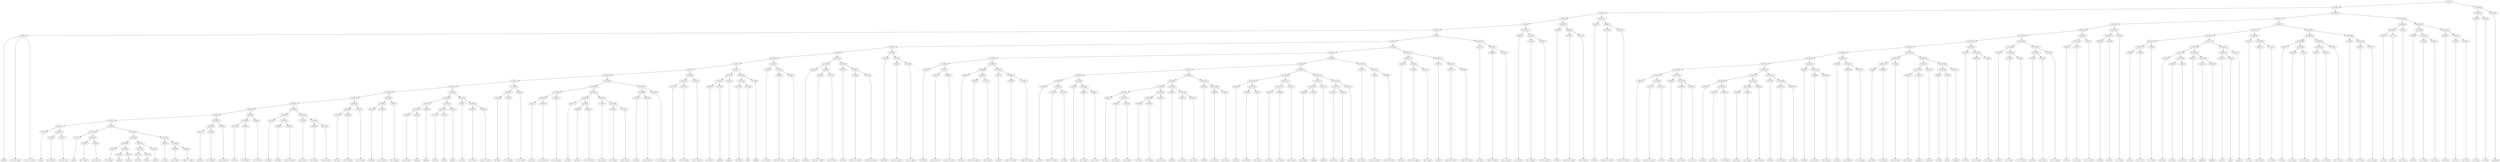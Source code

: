 digraph sample{
"L-543(0)"->"[Dis](0)"
"L-543(0)"->"[C  D  Dis  A](0)"
"L-543(0)"->"[C  D  Dis  A](1)"
"L3734(0)"->"[D](0)"
"L2423(0)"->"[D  Gis  B](0)"
"L2423(1)"->"[D  Gis  B](1)"
"L5158(23)"->"L2423(0)"
"L5158(23)"->"L2423(1)"
"L5158(22)"->"L3734(0)"
"L5158(22)"->"L5158(23)"
"L3734(1)"->"[D](1)"
"L2348(0)"->"[D  G  Ais](0)"
"L2348(1)"->"[D  G  Ais](1)"
"L5158(26)"->"L2348(0)"
"L5158(26)"->"L2348(1)"
"L5158(25)"->"L3734(1)"
"L5158(25)"->"L5158(26)"
"L2508(0)"->"[D  Fis  A](0)"
"L3158(0)"->"[rest](0)"
"L3158(1)"->"[rest](1)"
"L5158(30)"->"L3158(0)"
"L5158(30)"->"L3158(1)"
"L5158(29)"->"L2508(0)"
"L5158(29)"->"L5158(30)"
"L3521(0)"->"[D  E](0)"
"L4677(0)"->"[Fis](0)"
"L5158(32)"->"L3521(0)"
"L5158(32)"->"L4677(0)"
"L3158(2)"->"[rest](2)"
"L5158(31)"->"L5158(32)"
"L5158(31)"->"L3158(2)"
"L5158(28)"->"L5158(29)"
"L5158(28)"->"L5158(31)"
"L2854(0)"->"[G  A](0)"
"L2506(0)"->"[C  G  B](0)"
"L3604(0)"->"[Cis  D  G  B](0)"
"L5158(34)"->"L2506(0)"
"L5158(34)"->"L3604(0)"
"L5158(33)"->"L2854(0)"
"L5158(33)"->"L5158(34)"
"L5158(27)"->"L5158(28)"
"L5158(27)"->"L5158(33)"
"L5158(24)"->"L5158(25)"
"L5158(24)"->"L5158(27)"
"L5158(21)"->"L5158(22)"
"L5158(21)"->"L5158(24)"
"L3521(1)"->"[D  E](1)"
"L4344(0)"->"[C  D  Fis](0)"
"L5158(36)"->"L3521(1)"
"L5158(36)"->"L4344(0)"
"L4344(1)"->"[C  D  Fis](1)"
"L5158(35)"->"L5158(36)"
"L5158(35)"->"L4344(1)"
"L5158(20)"->"L5158(21)"
"L5158(20)"->"L5158(35)"
"L3521(2)"->"[D  E](2)"
"L4344(2)"->"[C  D  Fis](2)"
"L5158(38)"->"L3521(2)"
"L5158(38)"->"L4344(2)"
"L4344(3)"->"[C  D  Fis](3)"
"L5158(37)"->"L5158(38)"
"L5158(37)"->"L4344(3)"
"L5158(19)"->"L5158(20)"
"L5158(19)"->"L5158(37)"
"L4152(0)"->"[G  B](0)"
"L4094(0)"->"[D  B](0)"
"L3003(0)"->"[D  E  Fis  B](0)"
"L5158(41)"->"L4094(0)"
"L5158(41)"->"L3003(0)"
"L5158(40)"->"L4152(0)"
"L5158(40)"->"L5158(41)"
"L1476(0)"->"[D  G  A](0)"
"L3043(0)"->"[C  D  B](0)"
"L3143(0)"->"[Cis  D  B](0)"
"L5158(43)"->"L3043(0)"
"L5158(43)"->"L3143(0)"
"L5158(42)"->"L1476(0)"
"L5158(42)"->"L5158(43)"
"L5158(39)"->"L5158(40)"
"L5158(39)"->"L5158(42)"
"L5158(18)"->"L5158(19)"
"L5158(18)"->"L5158(39)"
"L3521(3)"->"[D  E](3)"
"L4344(4)"->"[C  D  Fis](4)"
"L5158(45)"->"L3521(3)"
"L5158(45)"->"L4344(4)"
"L4344(5)"->"[C  D  Fis](5)"
"L5158(44)"->"L5158(45)"
"L5158(44)"->"L4344(5)"
"L5158(17)"->"L5158(18)"
"L5158(17)"->"L5158(44)"
"L3521(4)"->"[D  E](4)"
"L4344(6)"->"[C  D  Fis](6)"
"L5158(47)"->"L3521(4)"
"L5158(47)"->"L4344(6)"
"L4344(7)"->"[C  D  Fis](7)"
"L5158(46)"->"L5158(47)"
"L5158(46)"->"L4344(7)"
"L5158(16)"->"L5158(17)"
"L5158(16)"->"L5158(46)"
"L4655(0)"->"[D  G  B](0)"
"L3158(3)"->"[rest](3)"
"L5158(51)"->"L4655(0)"
"L5158(51)"->"L3158(3)"
"L3158(4)"->"[rest](4)"
"L5158(50)"->"L5158(51)"
"L5158(50)"->"L3158(4)"
"L3521(5)"->"[D  E](5)"
"L4677(1)"->"[Fis](1)"
"L5158(53)"->"L3521(5)"
"L5158(53)"->"L4677(1)"
"L3158(5)"->"[rest](5)"
"L5158(52)"->"L5158(53)"
"L5158(52)"->"L3158(5)"
"L5158(49)"->"L5158(50)"
"L5158(49)"->"L5158(52)"
"L2854(1)"->"[G  A](1)"
"L2506(1)"->"[C  G  B](1)"
"L3604(1)"->"[Cis  D  G  B](1)"
"L5158(55)"->"L2506(1)"
"L5158(55)"->"L3604(1)"
"L5158(54)"->"L2854(1)"
"L5158(54)"->"L5158(55)"
"L5158(48)"->"L5158(49)"
"L5158(48)"->"L5158(54)"
"L5158(15)"->"L5158(16)"
"L5158(15)"->"L5158(48)"
"L3521(6)"->"[D  E](6)"
"L4344(8)"->"[C  D  Fis](8)"
"L5158(57)"->"L3521(6)"
"L5158(57)"->"L4344(8)"
"L4344(9)"->"[C  D  Fis](9)"
"L5158(56)"->"L5158(57)"
"L5158(56)"->"L4344(9)"
"L5158(14)"->"L5158(15)"
"L5158(14)"->"L5158(56)"
"L3521(7)"->"[D  E](7)"
"L4344(10)"->"[C  D  Fis](10)"
"L5158(61)"->"L3521(7)"
"L5158(61)"->"L4344(10)"
"L4344(11)"->"[C  D  Fis](11)"
"L5158(60)"->"L5158(61)"
"L5158(60)"->"L4344(11)"
"L4152(1)"->"[G  B](1)"
"L4094(1)"->"[D  B](1)"
"L3003(1)"->"[D  E  Fis  B](1)"
"L5158(64)"->"L4094(1)"
"L5158(64)"->"L3003(1)"
"L5158(63)"->"L4152(1)"
"L5158(63)"->"L5158(64)"
"L1476(1)"->"[D  G  A](1)"
"L3043(1)"->"[C  D  B](1)"
"L3143(1)"->"[Cis  D  B](1)"
"L5158(66)"->"L3043(1)"
"L5158(66)"->"L3143(1)"
"L5158(65)"->"L1476(1)"
"L5158(65)"->"L5158(66)"
"L5158(62)"->"L5158(63)"
"L5158(62)"->"L5158(65)"
"L5158(59)"->"L5158(60)"
"L5158(59)"->"L5158(62)"
"L3521(8)"->"[D  E](8)"
"L4344(12)"->"[C  D  Fis](12)"
"L5158(68)"->"L3521(8)"
"L5158(68)"->"L4344(12)"
"L4344(13)"->"[C  D  Fis](13)"
"L5158(67)"->"L5158(68)"
"L5158(67)"->"L4344(13)"
"L5158(58)"->"L5158(59)"
"L5158(58)"->"L5158(67)"
"L5158(13)"->"L5158(14)"
"L5158(13)"->"L5158(58)"
"L3521(9)"->"[D  E](9)"
"L4344(14)"->"[C  D  Fis](14)"
"L5158(70)"->"L3521(9)"
"L5158(70)"->"L4344(14)"
"L4344(15)"->"[C  D  Fis](15)"
"L5158(69)"->"L5158(70)"
"L5158(69)"->"L4344(15)"
"L5158(12)"->"L5158(13)"
"L5158(12)"->"L5158(69)"
"L4655(1)"->"[D  G  B](1)"
"L3158(6)"->"[rest](6)"
"L5158(73)"->"L4655(1)"
"L5158(73)"->"L3158(6)"
"L3158(7)"->"[rest](7)"
"L5158(72)"->"L5158(73)"
"L5158(72)"->"L3158(7)"
"L5151(0)"->"[Fis  G](0)"
"L-1946(0)"->"[A](0)"
"L5158(75)"->"L5151(0)"
"L5158(75)"->"L-1946(0)"
"L3158(8)"->"[rest](8)"
"L5158(74)"->"L5158(75)"
"L5158(74)"->"L3158(8)"
"L5158(71)"->"L5158(72)"
"L5158(71)"->"L5158(74)"
"L5158(11)"->"L5158(12)"
"L5158(11)"->"L5158(71)"
"L3534(0)"->"[E  G  B](0)"
"L5096(0)"->"[E  Fis  G  B](0)"
"L5096(1)"->"[E  Fis  G  B](1)"
"L5116(0)"->"L5096(0)"
"L5116(0)"->"L5096(1)"
"L5158(76)"->"L3534(0)"
"L5158(76)"->"L5116(0)"
"L5158(10)"->"L5158(11)"
"L5158(10)"->"L5158(76)"
"L4857(0)"->"[E  B](0)"
"L5018(0)"->"[Dis  Fis  A  B](0)"
"L5017(0)"->"[Fis  A  B](0)"
"L5080(0)"->"L5018(0)"
"L5080(0)"->"L5017(0)"
"L5158(78)"->"L4857(0)"
"L5158(78)"->"L5080(0)"
"L4857(1)"->"[E  B](1)"
"L5018(1)"->"[Dis  Fis  A  B](1)"
"L5018(2)"->"[Dis  Fis  A  B](2)"
"L5080(1)"->"L5018(1)"
"L5080(1)"->"L5018(2)"
"L5158(79)"->"L4857(1)"
"L5158(79)"->"L5080(1)"
"L5158(77)"->"L5158(78)"
"L5158(77)"->"L5158(79)"
"L5158(9)"->"L5158(10)"
"L5158(9)"->"L5158(77)"
"L4201(0)"->"[Dis  E](0)"
"L5096(2)"->"[E  Fis  G  B](2)"
"L4974(0)"->"[E  G  A  B](0)"
"L5116(1)"->"L5096(2)"
"L5116(1)"->"L4974(0)"
"L5158(80)"->"L4201(0)"
"L5158(80)"->"L5116(1)"
"L5158(8)"->"L5158(9)"
"L5158(8)"->"L5158(80)"
"L4581(0)"->"[C  E  B](0)"
"L4974(1)"->"[E  G  A  B](1)"
"L5096(3)"->"[E  Fis  G  B](3)"
"L5116(2)"->"L4974(1)"
"L5116(2)"->"L5096(3)"
"L5158(84)"->"L4581(0)"
"L5158(84)"->"L5116(2)"
"L4857(2)"->"[E  B](2)"
"L5018(3)"->"[Dis  Fis  A  B](3)"
"L5017(1)"->"[Fis  A  B](1)"
"L5080(2)"->"L5018(3)"
"L5080(2)"->"L5017(1)"
"L5158(86)"->"L4857(2)"
"L5158(86)"->"L5080(2)"
"L4857(3)"->"[E  B](3)"
"L5018(4)"->"[Dis  Fis  A  B](4)"
"L5018(5)"->"[Dis  Fis  A  B](5)"
"L5080(3)"->"L5018(4)"
"L5080(3)"->"L5018(5)"
"L5158(87)"->"L4857(3)"
"L5158(87)"->"L5080(3)"
"L5158(85)"->"L5158(86)"
"L5158(85)"->"L5158(87)"
"L5158(83)"->"L5158(84)"
"L5158(83)"->"L5158(85)"
"L1948(0)"->"[E  G](0)"
"L4714(0)"->"[Dis  E  Fis  A](0)"
"L2133(0)"->"[C  D](0)"
"L5158(93)"->"L4714(0)"
"L5158(93)"->"L2133(0)"
"L5158(92)"->"L1948(0)"
"L5158(92)"->"L5158(93)"
"L4094(2)"->"[D  B](2)"
"L2869(0)"->"[C  D  A](0)"
"L2869(1)"->"[C  D  A](1)"
"L5158(95)"->"L2869(0)"
"L5158(95)"->"L2869(1)"
"L5158(94)"->"L4094(2)"
"L5158(94)"->"L5158(95)"
"L5158(91)"->"L5158(92)"
"L5158(91)"->"L5158(94)"
"L2854(2)"->"[G  A](2)"
"L4655(2)"->"[D  G  B](2)"
"L4655(3)"->"[D  G  B](3)"
"L5158(100)"->"L4655(2)"
"L5158(100)"->"L4655(3)"
"L5158(99)"->"L2854(2)"
"L5158(99)"->"L5158(100)"
"L4349(0)"->"[Cis  D](0)"
"L2869(2)"->"[C  D  A](2)"
"L5158(102)"->"L4349(0)"
"L5158(102)"->"L2869(2)"
"L2508(1)"->"[D  Fis  A](1)"
"L5158(101)"->"L5158(102)"
"L5158(101)"->"L2508(1)"
"L5158(98)"->"L5158(99)"
"L5158(98)"->"L5158(101)"
"L4152(2)"->"[G  B](2)"
"L4655(4)"->"[D  G  B](4)"
"L4655(5)"->"[D  G  B](5)"
"L5158(104)"->"L4655(4)"
"L5158(104)"->"L4655(5)"
"L5158(103)"->"L4152(2)"
"L5158(103)"->"L5158(104)"
"L5158(97)"->"L5158(98)"
"L5158(97)"->"L5158(103)"
"L4094(3)"->"[D  B](3)"
"L2869(3)"->"[C  D  A](3)"
"L2869(4)"->"[C  D  A](4)"
"L5158(106)"->"L2869(3)"
"L5158(106)"->"L2869(4)"
"L5158(105)"->"L4094(3)"
"L5158(105)"->"L5158(106)"
"L5158(96)"->"L5158(97)"
"L5158(96)"->"L5158(105)"
"L5158(90)"->"L5158(91)"
"L5158(90)"->"L5158(96)"
"L2854(3)"->"[G  A](3)"
"L4655(6)"->"[D  G  B](6)"
"L4655(7)"->"[D  G  B](7)"
"L5158(110)"->"L4655(6)"
"L5158(110)"->"L4655(7)"
"L5158(109)"->"L2854(3)"
"L5158(109)"->"L5158(110)"
"L4349(1)"->"[Cis  D](1)"
"L2869(5)"->"[C  D  A](5)"
"L5158(112)"->"L4349(1)"
"L5158(112)"->"L2869(5)"
"L2508(2)"->"[D  Fis  A](2)"
"L5158(111)"->"L5158(112)"
"L5158(111)"->"L2508(2)"
"L5158(108)"->"L5158(109)"
"L5158(108)"->"L5158(111)"
"L4655(8)"->"[D  G  B](8)"
"L3158(9)"->"[rest](9)"
"L5158(115)"->"L4655(8)"
"L5158(115)"->"L3158(9)"
"L3158(10)"->"[rest](10)"
"L5158(114)"->"L5158(115)"
"L5158(114)"->"L3158(10)"
"L5151(1)"->"[Fis  G](1)"
"L-1946(1)"->"[A](1)"
"L5158(117)"->"L5151(1)"
"L5158(117)"->"L-1946(1)"
"L3158(11)"->"[rest](11)"
"L5158(116)"->"L5158(117)"
"L5158(116)"->"L3158(11)"
"L5158(113)"->"L5158(114)"
"L5158(113)"->"L5158(116)"
"L5158(107)"->"L5158(108)"
"L5158(107)"->"L5158(113)"
"L5158(89)"->"L5158(90)"
"L5158(89)"->"L5158(107)"
"L3534(1)"->"[E  G  B](1)"
"L5096(4)"->"[E  Fis  G  B](4)"
"L5096(5)"->"[E  Fis  G  B](5)"
"L5116(3)"->"L5096(4)"
"L5116(3)"->"L5096(5)"
"L5158(118)"->"L3534(1)"
"L5158(118)"->"L5116(3)"
"L5158(88)"->"L5158(89)"
"L5158(88)"->"L5158(118)"
"L5158(82)"->"L5158(83)"
"L5158(82)"->"L5158(88)"
"L4857(4)"->"[E  B](4)"
"L5018(6)"->"[Dis  Fis  A  B](6)"
"L5017(2)"->"[Fis  A  B](2)"
"L5080(4)"->"L5018(6)"
"L5080(4)"->"L5017(2)"
"L5158(120)"->"L4857(4)"
"L5158(120)"->"L5080(4)"
"L4857(5)"->"[E  B](5)"
"L5018(7)"->"[Dis  Fis  A  B](7)"
"L5018(8)"->"[Dis  Fis  A  B](8)"
"L5080(5)"->"L5018(7)"
"L5080(5)"->"L5018(8)"
"L5158(121)"->"L4857(5)"
"L5158(121)"->"L5080(5)"
"L5158(119)"->"L5158(120)"
"L5158(119)"->"L5158(121)"
"L5158(81)"->"L5158(82)"
"L5158(81)"->"L5158(119)"
"L5158(7)"->"L5158(8)"
"L5158(7)"->"L5158(81)"
"L4201(1)"->"[Dis  E](1)"
"L5096(6)"->"[E  Fis  G  B](6)"
"L4974(2)"->"[E  G  A  B](2)"
"L5116(4)"->"L5096(6)"
"L5116(4)"->"L4974(2)"
"L5158(122)"->"L4201(1)"
"L5158(122)"->"L5116(4)"
"L5158(6)"->"L5158(7)"
"L5158(6)"->"L5158(122)"
"L5158(5)"->"L-543(0)"
"L5158(5)"->"L5158(6)"
"L4581(1)"->"[C  E  B](1)"
"L4974(3)"->"[E  G  A  B](3)"
"L5096(7)"->"[E  Fis  G  B](7)"
"L5116(5)"->"L4974(3)"
"L5116(5)"->"L5096(7)"
"L5158(123)"->"L4581(1)"
"L5158(123)"->"L5116(5)"
"L5158(4)"->"L5158(5)"
"L5158(4)"->"L5158(123)"
"L4857(6)"->"[E  B](6)"
"L5018(9)"->"[Dis  Fis  A  B](9)"
"L5017(3)"->"[Fis  A  B](3)"
"L5080(6)"->"L5018(9)"
"L5080(6)"->"L5017(3)"
"L5158(124)"->"L4857(6)"
"L5158(124)"->"L5080(6)"
"L5158(3)"->"L5158(4)"
"L5158(3)"->"L5158(124)"
"L4857(7)"->"[E  B](7)"
"L5018(10)"->"[Dis  Fis  A  B](10)"
"L5018(11)"->"[Dis  Fis  A  B](11)"
"L5080(7)"->"L5018(10)"
"L5080(7)"->"L5018(11)"
"L5158(125)"->"L4857(7)"
"L5158(125)"->"L5080(7)"
"L5158(2)"->"L5158(3)"
"L5158(2)"->"L5158(125)"
"L1948(1)"->"[E  G](1)"
"L4714(1)"->"[Dis  E  Fis  A](1)"
"L2133(1)"->"[C  D](1)"
"L5158(138)"->"L4714(1)"
"L5158(138)"->"L2133(1)"
"L5158(137)"->"L1948(1)"
"L5158(137)"->"L5158(138)"
"L4094(4)"->"[D  B](4)"
"L2869(6)"->"[C  D  A](6)"
"L2869(7)"->"[C  D  A](7)"
"L5158(140)"->"L2869(6)"
"L5158(140)"->"L2869(7)"
"L5158(139)"->"L4094(4)"
"L5158(139)"->"L5158(140)"
"L5158(136)"->"L5158(137)"
"L5158(136)"->"L5158(139)"
"L2854(4)"->"[G  A](4)"
"L4655(9)"->"[D  G  B](9)"
"L4655(10)"->"[D  G  B](10)"
"L5158(144)"->"L4655(9)"
"L5158(144)"->"L4655(10)"
"L5158(143)"->"L2854(4)"
"L5158(143)"->"L5158(144)"
"L4349(2)"->"[Cis  D](2)"
"L2869(8)"->"[C  D  A](8)"
"L5158(146)"->"L4349(2)"
"L5158(146)"->"L2869(8)"
"L2508(3)"->"[D  Fis  A](3)"
"L5158(145)"->"L5158(146)"
"L5158(145)"->"L2508(3)"
"L5158(142)"->"L5158(143)"
"L5158(142)"->"L5158(145)"
"L4152(3)"->"[G  B](3)"
"L4655(11)"->"[D  G  B](11)"
"L4655(12)"->"[D  G  B](12)"
"L5158(148)"->"L4655(11)"
"L5158(148)"->"L4655(12)"
"L5158(147)"->"L4152(3)"
"L5158(147)"->"L5158(148)"
"L5158(141)"->"L5158(142)"
"L5158(141)"->"L5158(147)"
"L5158(135)"->"L5158(136)"
"L5158(135)"->"L5158(141)"
"L4094(5)"->"[D  B](5)"
"L2869(9)"->"[C  D  A](9)"
"L2869(10)"->"[C  D  A](10)"
"L5158(150)"->"L2869(9)"
"L5158(150)"->"L2869(10)"
"L5158(149)"->"L4094(5)"
"L5158(149)"->"L5158(150)"
"L5158(134)"->"L5158(135)"
"L5158(134)"->"L5158(149)"
"L2854(5)"->"[G  A](5)"
"L4655(13)"->"[D  G  B](13)"
"L4655(14)"->"[D  G  B](14)"
"L5158(152)"->"L4655(13)"
"L5158(152)"->"L4655(14)"
"L5158(151)"->"L2854(5)"
"L5158(151)"->"L5158(152)"
"L5158(133)"->"L5158(134)"
"L5158(133)"->"L5158(151)"
"L4349(3)"->"[Cis  D](3)"
"L2869(11)"->"[C  D  A](11)"
"L5158(155)"->"L4349(3)"
"L5158(155)"->"L2869(11)"
"L2508(4)"->"[D  Fis  A](4)"
"L5158(154)"->"L5158(155)"
"L5158(154)"->"L2508(4)"
"L4655(15)"->"[D  G  B](15)"
"L3158(12)"->"[rest](12)"
"L5158(158)"->"L4655(15)"
"L5158(158)"->"L3158(12)"
"L3158(13)"->"[rest](13)"
"L5158(157)"->"L5158(158)"
"L5158(157)"->"L3158(13)"
"L2854(6)"->"[G  A](6)"
"L1700(0)"->"[G](0)"
"L5158(160)"->"L2854(6)"
"L5158(160)"->"L1700(0)"
"L3158(14)"->"[rest](14)"
"L5158(159)"->"L5158(160)"
"L5158(159)"->"L3158(14)"
"L5158(156)"->"L5158(157)"
"L5158(156)"->"L5158(159)"
"L5158(153)"->"L5158(154)"
"L5158(153)"->"L5158(156)"
"L5158(132)"->"L5158(133)"
"L5158(132)"->"L5158(153)"
"L3371(0)"->"[F  G](0)"
"L4655(16)"->"[D  G  B](16)"
"L3733(0)"->"[F  G  B](0)"
"L5158(162)"->"L4655(16)"
"L5158(162)"->"L3733(0)"
"L5158(161)"->"L3371(0)"
"L5158(161)"->"L5158(162)"
"L5158(131)"->"L5158(132)"
"L5158(131)"->"L5158(161)"
"L3023(0)"->"[C  E](0)"
"L1945(0)"->"[C  E  G](0)"
"L134(0)"->"[C  E  F  G](0)"
"L5158(165)"->"L1945(0)"
"L5158(165)"->"L134(0)"
"L5158(164)"->"L3023(0)"
"L5158(164)"->"L5158(165)"
"L2302(0)"->"[D  F](0)"
"L3733(1)"->"[F  G  B](1)"
"L5158(167)"->"L2302(0)"
"L5158(167)"->"L3733(1)"
"L2746(0)"->"[D  F  G  B](0)"
"L5158(166)"->"L5158(167)"
"L5158(166)"->"L2746(0)"
"L5158(163)"->"L5158(164)"
"L5158(163)"->"L5158(166)"
"L5158(130)"->"L5158(131)"
"L5158(130)"->"L5158(163)"
"L1948(2)"->"[E  G](2)"
"L1945(1)"->"[C  E  G](1)"
"L5158(169)"->"L1948(2)"
"L5158(169)"->"L1945(1)"
"L3307(0)"->"[C  E  G  A](0)"
"L5158(168)"->"L5158(169)"
"L5158(168)"->"L3307(0)"
"L5158(129)"->"L5158(130)"
"L5158(129)"->"L5158(168)"
"L4616(0)"->"[F  A](0)"
"L3173(0)"->"[C  A](0)"
"L5158(171)"->"L4616(0)"
"L5158(171)"->"L3173(0)"
"L4327(0)"->"[C  F  A](0)"
"L5158(170)"->"L5158(171)"
"L5158(170)"->"L4327(0)"
"L5158(128)"->"L5158(129)"
"L5158(128)"->"L5158(170)"
"L1948(3)"->"[E  G](3)"
"L1945(2)"->"[C  E  G](2)"
"L5158(176)"->"L1948(3)"
"L5158(176)"->"L1945(2)"
"L2309(0)"->"[C  G  A](0)"
"L5158(175)"->"L5158(176)"
"L5158(175)"->"L2309(0)"
"L5151(2)"->"[Fis  G](2)"
"L1948(4)"->"[E  G](4)"
"L2962(0)"->"[D  F  B](0)"
"L5158(180)"->"L1948(4)"
"L5158(180)"->"L2962(0)"
"L5158(179)"->"L5151(2)"
"L5158(179)"->"L5158(180)"
"L3023(1)"->"[C  E](1)"
"L3158(15)"->"[rest](15)"
"L3158(16)"->"[rest](16)"
"L5158(182)"->"L3158(15)"
"L5158(182)"->"L3158(16)"
"L5158(181)"->"L3023(1)"
"L5158(181)"->"L5158(182)"
"L5158(178)"->"L5158(179)"
"L5158(178)"->"L5158(181)"
"L2854(7)"->"[G  A](7)"
"L1700(1)"->"[G](1)"
"L5158(184)"->"L2854(7)"
"L5158(184)"->"L1700(1)"
"L3158(17)"->"[rest](17)"
"L5158(183)"->"L5158(184)"
"L5158(183)"->"L3158(17)"
"L5158(177)"->"L5158(178)"
"L5158(177)"->"L5158(183)"
"L5158(174)"->"L5158(175)"
"L5158(174)"->"L5158(177)"
"L3371(1)"->"[F  G](1)"
"L4655(17)"->"[D  G  B](17)"
"L3733(2)"->"[F  G  B](2)"
"L5158(186)"->"L4655(17)"
"L5158(186)"->"L3733(2)"
"L5158(185)"->"L3371(1)"
"L5158(185)"->"L5158(186)"
"L5158(173)"->"L5158(174)"
"L5158(173)"->"L5158(185)"
"L3023(2)"->"[C  E](2)"
"L1945(3)"->"[C  E  G](3)"
"L134(1)"->"[C  E  F  G](1)"
"L5158(190)"->"L1945(3)"
"L5158(190)"->"L134(1)"
"L5158(189)"->"L3023(2)"
"L5158(189)"->"L5158(190)"
"L2302(1)"->"[D  F](1)"
"L3733(3)"->"[F  G  B](3)"
"L5158(192)"->"L2302(1)"
"L5158(192)"->"L3733(3)"
"L2746(1)"->"[D  F  G  B](1)"
"L5158(191)"->"L5158(192)"
"L5158(191)"->"L2746(1)"
"L5158(188)"->"L5158(189)"
"L5158(188)"->"L5158(191)"
"L1948(5)"->"[E  G](5)"
"L1945(4)"->"[C  E  G](4)"
"L3307(1)"->"[C  E  G  A](1)"
"L5158(194)"->"L1945(4)"
"L5158(194)"->"L3307(1)"
"L5158(193)"->"L1948(5)"
"L5158(193)"->"L5158(194)"
"L5158(187)"->"L5158(188)"
"L5158(187)"->"L5158(193)"
"L5158(172)"->"L5158(173)"
"L5158(172)"->"L5158(187)"
"L5158(127)"->"L5158(128)"
"L5158(127)"->"L5158(172)"
"L4616(1)"->"[F  A](1)"
"L3173(1)"->"[C  A](1)"
"L5158(197)"->"L4616(1)"
"L5158(197)"->"L3173(1)"
"L4327(1)"->"[C  F  A](1)"
"L5158(196)"->"L5158(197)"
"L5158(196)"->"L4327(1)"
"L1948(6)"->"[E  G](6)"
"L1945(5)"->"[C  E  G](5)"
"L2309(1)"->"[C  G  A](1)"
"L5158(200)"->"L1945(5)"
"L5158(200)"->"L2309(1)"
"L5158(199)"->"L1948(6)"
"L5158(199)"->"L5158(200)"
"L5151(3)"->"[Fis  G](3)"
"L1948(7)"->"[E  G](7)"
"L2962(1)"->"[D  F  B](1)"
"L5158(202)"->"L1948(7)"
"L5158(202)"->"L2962(1)"
"L5158(201)"->"L5151(3)"
"L5158(201)"->"L5158(202)"
"L5158(198)"->"L5158(199)"
"L5158(198)"->"L5158(201)"
"L5158(195)"->"L5158(196)"
"L5158(195)"->"L5158(198)"
"L5158(126)"->"L5158(127)"
"L5158(126)"->"L5158(195)"
"L5158(1)"->"L5158(2)"
"L5158(1)"->"L5158(126)"
"L3023(3)"->"[C  E](3)"
"L3023(4)"->"[C  E](4)"
"L5158(204)"->"L3023(3)"
"L5158(204)"->"L3023(4)"
"L3158(18)"->"[rest](18)"
"L5158(203)"->"L5158(204)"
"L5158(203)"->"L3158(18)"
"L5158(0)"->"L5158(1)"
"L5158(0)"->"L5158(203)"
{rank = min; "L5158(0)"}
{rank = same; "L5158(1)"; "L5158(203)";}
{rank = same; "L5158(2)"; "L5158(126)"; "L5158(204)"; "L3158(18)";}
{rank = same; "L5158(3)"; "L5158(125)"; "L5158(127)"; "L5158(195)"; "L3023(3)"; "L3023(4)";}
{rank = same; "L5158(4)"; "L5158(124)"; "L4857(7)"; "L5080(7)"; "L5158(128)"; "L5158(172)"; "L5158(196)"; "L5158(198)";}
{rank = same; "L5158(5)"; "L5158(123)"; "L4857(6)"; "L5080(6)"; "L5018(10)"; "L5018(11)"; "L5158(129)"; "L5158(170)"; "L5158(173)"; "L5158(187)"; "L5158(197)"; "L4327(1)"; "L5158(199)"; "L5158(201)";}
{rank = same; "L-543(0)"; "L5158(6)"; "L4581(1)"; "L5116(5)"; "L5018(9)"; "L5017(3)"; "L5158(130)"; "L5158(168)"; "L5158(171)"; "L4327(0)"; "L5158(174)"; "L5158(185)"; "L5158(188)"; "L5158(193)"; "L4616(1)"; "L3173(1)"; "L1948(6)"; "L5158(200)"; "L5151(3)"; "L5158(202)";}
{rank = same; "L5158(7)"; "L5158(122)"; "L4974(3)"; "L5096(7)"; "L5158(131)"; "L5158(163)"; "L5158(169)"; "L3307(0)"; "L4616(0)"; "L3173(0)"; "L5158(175)"; "L5158(177)"; "L3371(1)"; "L5158(186)"; "L5158(189)"; "L5158(191)"; "L1948(5)"; "L5158(194)"; "L1945(5)"; "L2309(1)"; "L1948(7)"; "L2962(1)";}
{rank = same; "L5158(8)"; "L5158(81)"; "L4201(1)"; "L5116(4)"; "L5158(132)"; "L5158(161)"; "L5158(164)"; "L5158(166)"; "L1948(2)"; "L1945(1)"; "L5158(176)"; "L2309(0)"; "L5158(178)"; "L5158(183)"; "L4655(17)"; "L3733(2)"; "L3023(2)"; "L5158(190)"; "L5158(192)"; "L2746(1)"; "L1945(4)"; "L3307(1)";}
{rank = same; "L5158(9)"; "L5158(80)"; "L5158(82)"; "L5158(119)"; "L5096(6)"; "L4974(2)"; "L5158(133)"; "L5158(153)"; "L3371(0)"; "L5158(162)"; "L3023(0)"; "L5158(165)"; "L5158(167)"; "L2746(0)"; "L1948(3)"; "L1945(2)"; "L5158(179)"; "L5158(181)"; "L5158(184)"; "L3158(17)"; "L1945(3)"; "L134(1)"; "L2302(1)"; "L3733(3)";}
{rank = same; "L5158(10)"; "L5158(77)"; "L4201(0)"; "L5116(1)"; "L5158(83)"; "L5158(88)"; "L5158(120)"; "L5158(121)"; "L5158(134)"; "L5158(151)"; "L5158(154)"; "L5158(156)"; "L4655(16)"; "L3733(0)"; "L1945(0)"; "L134(0)"; "L2302(0)"; "L3733(1)"; "L5151(2)"; "L5158(180)"; "L3023(1)"; "L5158(182)"; "L2854(7)"; "L1700(1)";}
{rank = same; "L5158(11)"; "L5158(76)"; "L5158(78)"; "L5158(79)"; "L5096(2)"; "L4974(0)"; "L5158(84)"; "L5158(85)"; "L5158(89)"; "L5158(118)"; "L4857(4)"; "L5080(4)"; "L4857(5)"; "L5080(5)"; "L5158(135)"; "L5158(149)"; "L2854(5)"; "L5158(152)"; "L5158(155)"; "L2508(4)"; "L5158(157)"; "L5158(159)"; "L1948(4)"; "L2962(0)"; "L3158(15)"; "L3158(16)";}
{rank = same; "L5158(12)"; "L5158(71)"; "L3534(0)"; "L5116(0)"; "L4857(0)"; "L5080(0)"; "L4857(1)"; "L5080(1)"; "L4581(0)"; "L5116(2)"; "L5158(86)"; "L5158(87)"; "L5158(90)"; "L5158(107)"; "L3534(1)"; "L5116(3)"; "L5018(6)"; "L5017(2)"; "L5018(7)"; "L5018(8)"; "L5158(136)"; "L5158(141)"; "L4094(5)"; "L5158(150)"; "L4655(13)"; "L4655(14)"; "L4349(3)"; "L2869(11)"; "L5158(158)"; "L3158(13)"; "L5158(160)"; "L3158(14)";}
{rank = same; "L5158(13)"; "L5158(69)"; "L5158(72)"; "L5158(74)"; "L5096(0)"; "L5096(1)"; "L5018(0)"; "L5017(0)"; "L5018(1)"; "L5018(2)"; "L4974(1)"; "L5096(3)"; "L4857(2)"; "L5080(2)"; "L4857(3)"; "L5080(3)"; "L5158(91)"; "L5158(96)"; "L5158(108)"; "L5158(113)"; "L5096(4)"; "L5096(5)"; "L5158(137)"; "L5158(139)"; "L5158(142)"; "L5158(147)"; "L2869(9)"; "L2869(10)"; "L4655(15)"; "L3158(12)"; "L2854(6)"; "L1700(0)";}
{rank = same; "L5158(14)"; "L5158(58)"; "L5158(70)"; "L4344(15)"; "L5158(73)"; "L3158(7)"; "L5158(75)"; "L3158(8)"; "L5018(3)"; "L5017(1)"; "L5018(4)"; "L5018(5)"; "L5158(92)"; "L5158(94)"; "L5158(97)"; "L5158(105)"; "L5158(109)"; "L5158(111)"; "L5158(114)"; "L5158(116)"; "L1948(1)"; "L5158(138)"; "L4094(4)"; "L5158(140)"; "L5158(143)"; "L5158(145)"; "L4152(3)"; "L5158(148)";}
{rank = same; "L5158(15)"; "L5158(56)"; "L5158(59)"; "L5158(67)"; "L3521(9)"; "L4344(14)"; "L4655(1)"; "L3158(6)"; "L5151(0)"; "L-1946(0)"; "L1948(0)"; "L5158(93)"; "L4094(2)"; "L5158(95)"; "L5158(98)"; "L5158(103)"; "L4094(3)"; "L5158(106)"; "L2854(3)"; "L5158(110)"; "L5158(112)"; "L2508(2)"; "L5158(115)"; "L3158(10)"; "L5158(117)"; "L3158(11)"; "L4714(1)"; "L2133(1)"; "L2869(6)"; "L2869(7)"; "L2854(4)"; "L5158(144)"; "L5158(146)"; "L2508(3)"; "L4655(11)"; "L4655(12)";}
{rank = same; "L5158(16)"; "L5158(48)"; "L5158(57)"; "L4344(9)"; "L5158(60)"; "L5158(62)"; "L5158(68)"; "L4344(13)"; "L4714(0)"; "L2133(0)"; "L2869(0)"; "L2869(1)"; "L5158(99)"; "L5158(101)"; "L4152(2)"; "L5158(104)"; "L2869(3)"; "L2869(4)"; "L4655(6)"; "L4655(7)"; "L4349(1)"; "L2869(5)"; "L4655(8)"; "L3158(9)"; "L5151(1)"; "L-1946(1)"; "L4655(9)"; "L4655(10)"; "L4349(2)"; "L2869(8)";}
{rank = same; "L5158(17)"; "L5158(46)"; "L5158(49)"; "L5158(54)"; "L3521(6)"; "L4344(8)"; "L5158(61)"; "L4344(11)"; "L5158(63)"; "L5158(65)"; "L3521(8)"; "L4344(12)"; "L2854(2)"; "L5158(100)"; "L5158(102)"; "L2508(1)"; "L4655(4)"; "L4655(5)";}
{rank = same; "L5158(18)"; "L5158(44)"; "L5158(47)"; "L4344(7)"; "L5158(50)"; "L5158(52)"; "L2854(1)"; "L5158(55)"; "L3521(7)"; "L4344(10)"; "L4152(1)"; "L5158(64)"; "L1476(1)"; "L5158(66)"; "L4655(2)"; "L4655(3)"; "L4349(0)"; "L2869(2)";}
{rank = same; "L5158(19)"; "L5158(39)"; "L5158(45)"; "L4344(5)"; "L3521(4)"; "L4344(6)"; "L5158(51)"; "L3158(4)"; "L5158(53)"; "L3158(5)"; "L2506(1)"; "L3604(1)"; "L4094(1)"; "L3003(1)"; "L3043(1)"; "L3143(1)";}
{rank = same; "L5158(20)"; "L5158(37)"; "L5158(40)"; "L5158(42)"; "L3521(3)"; "L4344(4)"; "L4655(0)"; "L3158(3)"; "L3521(5)"; "L4677(1)";}
{rank = same; "L5158(21)"; "L5158(35)"; "L5158(38)"; "L4344(3)"; "L4152(0)"; "L5158(41)"; "L1476(0)"; "L5158(43)";}
{rank = same; "L5158(22)"; "L5158(24)"; "L5158(36)"; "L4344(1)"; "L3521(2)"; "L4344(2)"; "L4094(0)"; "L3003(0)"; "L3043(0)"; "L3143(0)";}
{rank = same; "L3734(0)"; "L5158(23)"; "L5158(25)"; "L5158(27)"; "L3521(1)"; "L4344(0)";}
{rank = same; "L2423(0)"; "L2423(1)"; "L3734(1)"; "L5158(26)"; "L5158(28)"; "L5158(33)";}
{rank = same; "L2348(0)"; "L2348(1)"; "L5158(29)"; "L5158(31)"; "L2854(0)"; "L5158(34)";}
{rank = same; "L2508(0)"; "L5158(30)"; "L5158(32)"; "L3158(2)"; "L2506(0)"; "L3604(0)";}
{rank = same; "L3158(0)"; "L3158(1)"; "L3521(0)"; "L4677(0)";}
{rank = max; "[A](0)"; "[A](1)"; "[C  A](0)"; "[C  A](1)"; "[C  D  A](0)"; "[C  D  A](1)"; "[C  D  A](10)"; "[C  D  A](11)"; "[C  D  A](2)"; "[C  D  A](3)"; "[C  D  A](4)"; "[C  D  A](5)"; "[C  D  A](6)"; "[C  D  A](7)"; "[C  D  A](8)"; "[C  D  A](9)"; "[C  D  B](0)"; "[C  D  B](1)"; "[C  D  Dis  A](0)"; "[C  D  Dis  A](1)"; "[C  D  Fis](0)"; "[C  D  Fis](1)"; "[C  D  Fis](10)"; "[C  D  Fis](11)"; "[C  D  Fis](12)"; "[C  D  Fis](13)"; "[C  D  Fis](14)"; "[C  D  Fis](15)"; "[C  D  Fis](2)"; "[C  D  Fis](3)"; "[C  D  Fis](4)"; "[C  D  Fis](5)"; "[C  D  Fis](6)"; "[C  D  Fis](7)"; "[C  D  Fis](8)"; "[C  D  Fis](9)"; "[C  D](0)"; "[C  D](1)"; "[C  E  B](0)"; "[C  E  B](1)"; "[C  E  F  G](0)"; "[C  E  F  G](1)"; "[C  E  G  A](0)"; "[C  E  G  A](1)"; "[C  E  G](0)"; "[C  E  G](1)"; "[C  E  G](2)"; "[C  E  G](3)"; "[C  E  G](4)"; "[C  E  G](5)"; "[C  E](0)"; "[C  E](1)"; "[C  E](2)"; "[C  E](3)"; "[C  E](4)"; "[C  F  A](0)"; "[C  F  A](1)"; "[C  G  A](0)"; "[C  G  A](1)"; "[C  G  B](0)"; "[C  G  B](1)"; "[Cis  D  B](0)"; "[Cis  D  B](1)"; "[Cis  D  G  B](0)"; "[Cis  D  G  B](1)"; "[Cis  D](0)"; "[Cis  D](1)"; "[Cis  D](2)"; "[Cis  D](3)"; "[D  B](0)"; "[D  B](1)"; "[D  B](2)"; "[D  B](3)"; "[D  B](4)"; "[D  B](5)"; "[D  E  Fis  B](0)"; "[D  E  Fis  B](1)"; "[D  E](0)"; "[D  E](1)"; "[D  E](2)"; "[D  E](3)"; "[D  E](4)"; "[D  E](5)"; "[D  E](6)"; "[D  E](7)"; "[D  E](8)"; "[D  E](9)"; "[D  F  B](0)"; "[D  F  B](1)"; "[D  F  G  B](0)"; "[D  F  G  B](1)"; "[D  F](0)"; "[D  F](1)"; "[D  Fis  A](0)"; "[D  Fis  A](1)"; "[D  Fis  A](2)"; "[D  Fis  A](3)"; "[D  Fis  A](4)"; "[D  G  A](0)"; "[D  G  A](1)"; "[D  G  Ais](0)"; "[D  G  Ais](1)"; "[D  G  B](0)"; "[D  G  B](1)"; "[D  G  B](10)"; "[D  G  B](11)"; "[D  G  B](12)"; "[D  G  B](13)"; "[D  G  B](14)"; "[D  G  B](15)"; "[D  G  B](16)"; "[D  G  B](17)"; "[D  G  B](2)"; "[D  G  B](3)"; "[D  G  B](4)"; "[D  G  B](5)"; "[D  G  B](6)"; "[D  G  B](7)"; "[D  G  B](8)"; "[D  G  B](9)"; "[D  Gis  B](0)"; "[D  Gis  B](1)"; "[D](0)"; "[D](1)"; "[Dis  E  Fis  A](0)"; "[Dis  E  Fis  A](1)"; "[Dis  E](0)"; "[Dis  E](1)"; "[Dis  Fis  A  B](0)"; "[Dis  Fis  A  B](1)"; "[Dis  Fis  A  B](10)"; "[Dis  Fis  A  B](11)"; "[Dis  Fis  A  B](2)"; "[Dis  Fis  A  B](3)"; "[Dis  Fis  A  B](4)"; "[Dis  Fis  A  B](5)"; "[Dis  Fis  A  B](6)"; "[Dis  Fis  A  B](7)"; "[Dis  Fis  A  B](8)"; "[Dis  Fis  A  B](9)"; "[Dis](0)"; "[E  B](0)"; "[E  B](1)"; "[E  B](2)"; "[E  B](3)"; "[E  B](4)"; "[E  B](5)"; "[E  B](6)"; "[E  B](7)"; "[E  Fis  G  B](0)"; "[E  Fis  G  B](1)"; "[E  Fis  G  B](2)"; "[E  Fis  G  B](3)"; "[E  Fis  G  B](4)"; "[E  Fis  G  B](5)"; "[E  Fis  G  B](6)"; "[E  Fis  G  B](7)"; "[E  G  A  B](0)"; "[E  G  A  B](1)"; "[E  G  A  B](2)"; "[E  G  A  B](3)"; "[E  G  B](0)"; "[E  G  B](1)"; "[E  G](0)"; "[E  G](1)"; "[E  G](2)"; "[E  G](3)"; "[E  G](4)"; "[E  G](5)"; "[E  G](6)"; "[E  G](7)"; "[F  A](0)"; "[F  A](1)"; "[F  G  B](0)"; "[F  G  B](1)"; "[F  G  B](2)"; "[F  G  B](3)"; "[F  G](0)"; "[F  G](1)"; "[Fis  A  B](0)"; "[Fis  A  B](1)"; "[Fis  A  B](2)"; "[Fis  A  B](3)"; "[Fis  G](0)"; "[Fis  G](1)"; "[Fis  G](2)"; "[Fis  G](3)"; "[Fis](0)"; "[Fis](1)"; "[G  A](0)"; "[G  A](1)"; "[G  A](2)"; "[G  A](3)"; "[G  A](4)"; "[G  A](5)"; "[G  A](6)"; "[G  A](7)"; "[G  B](0)"; "[G  B](1)"; "[G  B](2)"; "[G  B](3)"; "[G](0)"; "[G](1)"; "[rest](0)"; "[rest](1)"; "[rest](10)"; "[rest](11)"; "[rest](12)"; "[rest](13)"; "[rest](14)"; "[rest](15)"; "[rest](16)"; "[rest](17)"; "[rest](18)"; "[rest](2)"; "[rest](3)"; "[rest](4)"; "[rest](5)"; "[rest](6)"; "[rest](7)"; "[rest](8)"; "[rest](9)";}
}